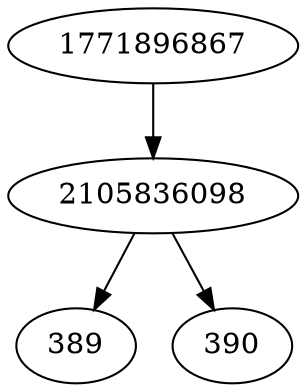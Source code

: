 strict digraph  {
2105836098;
1771896867;
389;
390;
2105836098 -> 389;
2105836098 -> 390;
1771896867 -> 2105836098;
}
